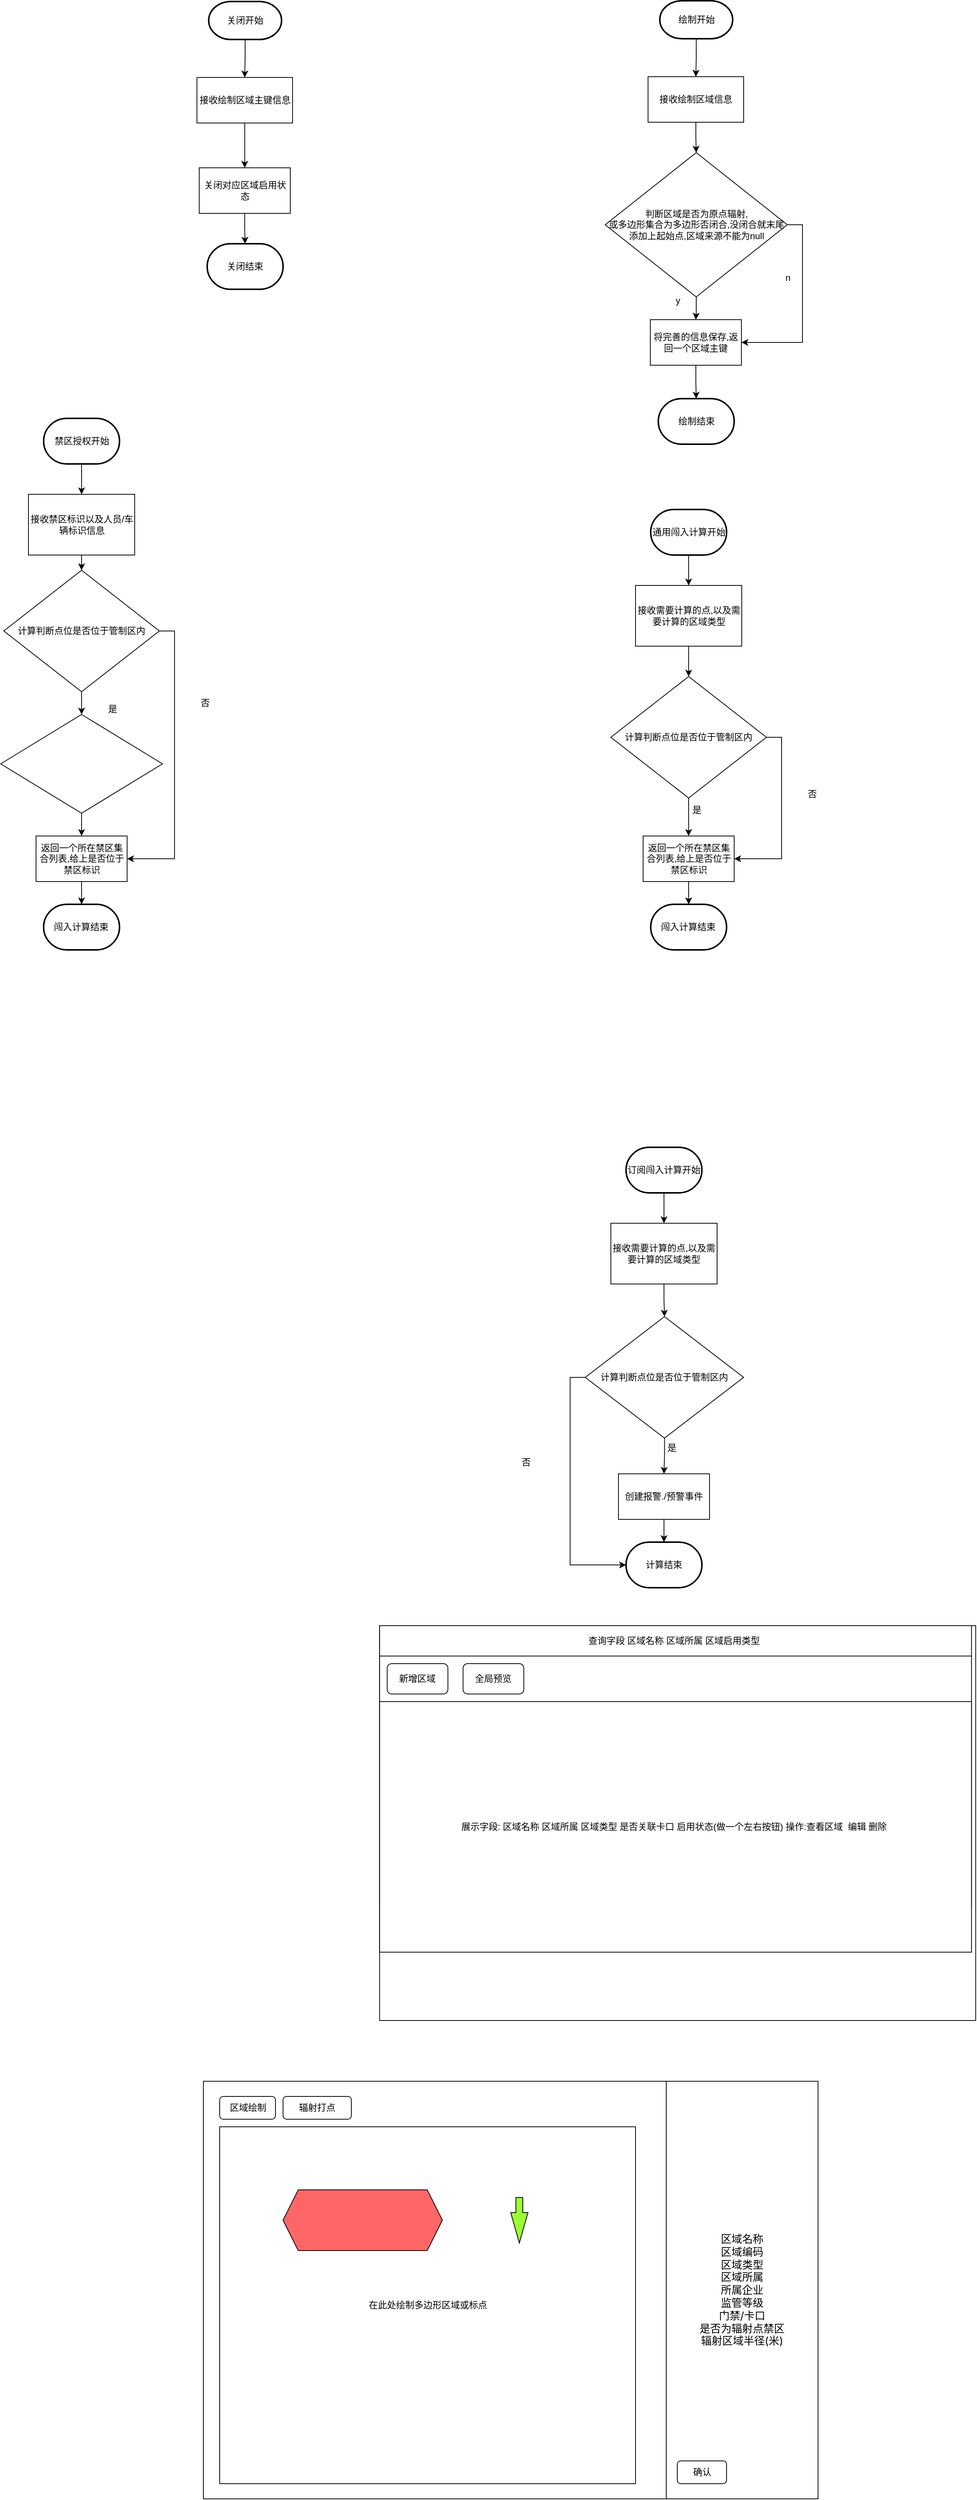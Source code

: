 <mxfile version="24.4.0" type="github">
  <diagram name="第 1 页" id="MwQK_PsTrnuAOYf0lSXi">
    <mxGraphModel dx="2514" dy="2047" grid="1" gridSize="10" guides="1" tooltips="1" connect="1" arrows="1" fold="1" page="1" pageScale="1" pageWidth="827" pageHeight="1169" math="0" shadow="0">
      <root>
        <mxCell id="0" />
        <mxCell id="1" parent="0" />
        <mxCell id="HWDHlVqQiTKd7jb5pM2E-58" style="edgeStyle=orthogonalEdgeStyle;rounded=0;orthogonalLoop=1;jettySize=auto;html=1;exitX=0.5;exitY=1;exitDx=0;exitDy=0;exitPerimeter=0;" parent="1" source="HWDHlVqQiTKd7jb5pM2E-1" target="HWDHlVqQiTKd7jb5pM2E-4" edge="1">
          <mxGeometry relative="1" as="geometry" />
        </mxCell>
        <mxCell id="HWDHlVqQiTKd7jb5pM2E-1" value="绘制开始" style="strokeWidth=2;html=1;shape=mxgraph.flowchart.terminator;whiteSpace=wrap;" parent="1" vertex="1">
          <mxGeometry x="366.5" width="96" height="50" as="geometry" />
        </mxCell>
        <mxCell id="HWDHlVqQiTKd7jb5pM2E-5" style="edgeStyle=orthogonalEdgeStyle;rounded=0;orthogonalLoop=1;jettySize=auto;html=1;exitX=0.5;exitY=1;exitDx=0;exitDy=0;" parent="1" source="HWDHlVqQiTKd7jb5pM2E-4" target="HWDHlVqQiTKd7jb5pM2E-6" edge="1">
          <mxGeometry relative="1" as="geometry">
            <mxPoint x="414" y="220" as="targetPoint" />
          </mxGeometry>
        </mxCell>
        <mxCell id="HWDHlVqQiTKd7jb5pM2E-4" value="接收绘制区域信息" style="rounded=0;whiteSpace=wrap;html=1;" parent="1" vertex="1">
          <mxGeometry x="351" y="100" width="126" height="60" as="geometry" />
        </mxCell>
        <mxCell id="HWDHlVqQiTKd7jb5pM2E-8" style="edgeStyle=orthogonalEdgeStyle;rounded=0;orthogonalLoop=1;jettySize=auto;html=1;exitX=0.5;exitY=1;exitDx=0;exitDy=0;" parent="1" source="HWDHlVqQiTKd7jb5pM2E-6" target="HWDHlVqQiTKd7jb5pM2E-9" edge="1">
          <mxGeometry relative="1" as="geometry">
            <mxPoint x="414.333" y="330" as="targetPoint" />
          </mxGeometry>
        </mxCell>
        <mxCell id="HWDHlVqQiTKd7jb5pM2E-12" style="edgeStyle=orthogonalEdgeStyle;rounded=0;orthogonalLoop=1;jettySize=auto;html=1;exitX=1;exitY=0.5;exitDx=0;exitDy=0;entryX=1;entryY=0.5;entryDx=0;entryDy=0;" parent="1" source="HWDHlVqQiTKd7jb5pM2E-6" target="HWDHlVqQiTKd7jb5pM2E-9" edge="1">
          <mxGeometry relative="1" as="geometry" />
        </mxCell>
        <mxCell id="HWDHlVqQiTKd7jb5pM2E-6" value="判断区域是否为原点辐射,&lt;div&gt;或多边形集合为多边形否闭合,没闭合就末尾添加上起始点,区域来源不能为null&lt;/div&gt;" style="rhombus;whiteSpace=wrap;html=1;" parent="1" vertex="1">
          <mxGeometry x="294.5" y="200" width="240" height="190" as="geometry" />
        </mxCell>
        <mxCell id="HWDHlVqQiTKd7jb5pM2E-14" style="edgeStyle=orthogonalEdgeStyle;rounded=0;orthogonalLoop=1;jettySize=auto;html=1;exitX=0.5;exitY=1;exitDx=0;exitDy=0;" parent="1" source="HWDHlVqQiTKd7jb5pM2E-9" target="HWDHlVqQiTKd7jb5pM2E-15" edge="1">
          <mxGeometry relative="1" as="geometry">
            <mxPoint x="414.333" y="440" as="targetPoint" />
          </mxGeometry>
        </mxCell>
        <mxCell id="HWDHlVqQiTKd7jb5pM2E-9" value="将完善的信息保存,返回一个区域主键" style="rounded=0;whiteSpace=wrap;html=1;" parent="1" vertex="1">
          <mxGeometry x="354.003" y="420" width="120" height="60" as="geometry" />
        </mxCell>
        <mxCell id="HWDHlVqQiTKd7jb5pM2E-10" value="y" style="text;html=1;align=center;verticalAlign=middle;resizable=0;points=[];autosize=1;strokeColor=none;fillColor=none;" parent="1" vertex="1">
          <mxGeometry x="375" y="380" width="30" height="30" as="geometry" />
        </mxCell>
        <mxCell id="HWDHlVqQiTKd7jb5pM2E-13" value="n" style="text;html=1;align=center;verticalAlign=middle;resizable=0;points=[];autosize=1;strokeColor=none;fillColor=none;" parent="1" vertex="1">
          <mxGeometry x="520" y="350" width="30" height="30" as="geometry" />
        </mxCell>
        <mxCell id="HWDHlVqQiTKd7jb5pM2E-15" value="绘制结束" style="strokeWidth=2;html=1;shape=mxgraph.flowchart.terminator;whiteSpace=wrap;" parent="1" vertex="1">
          <mxGeometry x="364.503" y="524" width="100" height="60" as="geometry" />
        </mxCell>
        <mxCell id="HWDHlVqQiTKd7jb5pM2E-21" style="edgeStyle=orthogonalEdgeStyle;rounded=0;orthogonalLoop=1;jettySize=auto;html=1;exitX=0.5;exitY=1;exitDx=0;exitDy=0;exitPerimeter=0;" parent="1" source="HWDHlVqQiTKd7jb5pM2E-20" target="HWDHlVqQiTKd7jb5pM2E-22" edge="1">
          <mxGeometry relative="1" as="geometry">
            <mxPoint x="404.667" y="770" as="targetPoint" />
          </mxGeometry>
        </mxCell>
        <mxCell id="HWDHlVqQiTKd7jb5pM2E-20" value="通用闯入计算开始" style="strokeWidth=2;html=1;shape=mxgraph.flowchart.terminator;whiteSpace=wrap;" parent="1" vertex="1">
          <mxGeometry x="354.5" y="670" width="100" height="60" as="geometry" />
        </mxCell>
        <mxCell id="HWDHlVqQiTKd7jb5pM2E-23" style="edgeStyle=orthogonalEdgeStyle;rounded=0;orthogonalLoop=1;jettySize=auto;html=1;exitX=0.5;exitY=1;exitDx=0;exitDy=0;" parent="1" source="HWDHlVqQiTKd7jb5pM2E-22" target="HWDHlVqQiTKd7jb5pM2E-26" edge="1">
          <mxGeometry relative="1" as="geometry">
            <mxPoint x="404.667" y="890" as="targetPoint" />
          </mxGeometry>
        </mxCell>
        <mxCell id="HWDHlVqQiTKd7jb5pM2E-22" value="接收需要计算的点,以及需要计算的区域类型" style="rounded=0;whiteSpace=wrap;html=1;" parent="1" vertex="1">
          <mxGeometry x="334.5" y="770" width="140" height="80" as="geometry" />
        </mxCell>
        <mxCell id="HWDHlVqQiTKd7jb5pM2E-28" value="" style="edgeStyle=orthogonalEdgeStyle;rounded=0;orthogonalLoop=1;jettySize=auto;html=1;" parent="1" source="HWDHlVqQiTKd7jb5pM2E-26" target="HWDHlVqQiTKd7jb5pM2E-27" edge="1">
          <mxGeometry relative="1" as="geometry" />
        </mxCell>
        <mxCell id="HWDHlVqQiTKd7jb5pM2E-30" style="edgeStyle=orthogonalEdgeStyle;rounded=0;orthogonalLoop=1;jettySize=auto;html=1;exitX=1;exitY=0.5;exitDx=0;exitDy=0;entryX=1;entryY=0.5;entryDx=0;entryDy=0;" parent="1" source="HWDHlVqQiTKd7jb5pM2E-26" target="HWDHlVqQiTKd7jb5pM2E-27" edge="1">
          <mxGeometry relative="1" as="geometry" />
        </mxCell>
        <mxCell id="HWDHlVqQiTKd7jb5pM2E-26" value="计算判断点位是否位于管制区内" style="rhombus;whiteSpace=wrap;html=1;" parent="1" vertex="1">
          <mxGeometry x="302" y="890" width="205" height="160" as="geometry" />
        </mxCell>
        <mxCell id="HWDHlVqQiTKd7jb5pM2E-32" style="edgeStyle=orthogonalEdgeStyle;rounded=0;orthogonalLoop=1;jettySize=auto;html=1;exitX=0.5;exitY=1;exitDx=0;exitDy=0;" parent="1" source="HWDHlVqQiTKd7jb5pM2E-27" target="HWDHlVqQiTKd7jb5pM2E-33" edge="1">
          <mxGeometry relative="1" as="geometry">
            <mxPoint x="404.667" y="1210.0" as="targetPoint" />
          </mxGeometry>
        </mxCell>
        <mxCell id="HWDHlVqQiTKd7jb5pM2E-27" value="返回一个所在禁区集合列表,给上是否位于禁区标识" style="whiteSpace=wrap;html=1;" parent="1" vertex="1">
          <mxGeometry x="344.5" y="1100" width="120" height="60" as="geometry" />
        </mxCell>
        <mxCell id="HWDHlVqQiTKd7jb5pM2E-29" value="是&lt;div&gt;&lt;br&gt;&lt;/div&gt;" style="text;html=1;align=center;verticalAlign=middle;resizable=0;points=[];autosize=1;strokeColor=none;fillColor=none;" parent="1" vertex="1">
          <mxGeometry x="394.5" y="1053" width="40" height="40" as="geometry" />
        </mxCell>
        <mxCell id="HWDHlVqQiTKd7jb5pM2E-31" value="否" style="text;html=1;align=center;verticalAlign=middle;resizable=0;points=[];autosize=1;strokeColor=none;fillColor=none;" parent="1" vertex="1">
          <mxGeometry x="546.5" y="1030" width="40" height="30" as="geometry" />
        </mxCell>
        <mxCell id="HWDHlVqQiTKd7jb5pM2E-33" value="闯入计算结束" style="strokeWidth=2;html=1;shape=mxgraph.flowchart.terminator;whiteSpace=wrap;" parent="1" vertex="1">
          <mxGeometry x="354.497" y="1190.0" width="100" height="60" as="geometry" />
        </mxCell>
        <mxCell id="kHAz-CfNLVTGYXqm2shz-12" style="edgeStyle=orthogonalEdgeStyle;rounded=0;orthogonalLoop=1;jettySize=auto;html=1;exitX=0.5;exitY=1;exitDx=0;exitDy=0;exitPerimeter=0;" edge="1" parent="1" source="kHAz-CfNLVTGYXqm2shz-13" target="kHAz-CfNLVTGYXqm2shz-15">
          <mxGeometry relative="1" as="geometry">
            <mxPoint x="372.167" y="1610" as="targetPoint" />
          </mxGeometry>
        </mxCell>
        <mxCell id="kHAz-CfNLVTGYXqm2shz-13" value="订阅闯入计算开始" style="strokeWidth=2;html=1;shape=mxgraph.flowchart.terminator;whiteSpace=wrap;" vertex="1" parent="1">
          <mxGeometry x="322" y="1510" width="100" height="60" as="geometry" />
        </mxCell>
        <mxCell id="kHAz-CfNLVTGYXqm2shz-14" style="edgeStyle=orthogonalEdgeStyle;rounded=0;orthogonalLoop=1;jettySize=auto;html=1;exitX=0.5;exitY=1;exitDx=0;exitDy=0;" edge="1" parent="1" source="kHAz-CfNLVTGYXqm2shz-15" target="kHAz-CfNLVTGYXqm2shz-18">
          <mxGeometry relative="1" as="geometry">
            <mxPoint x="372.167" y="1730" as="targetPoint" />
          </mxGeometry>
        </mxCell>
        <mxCell id="kHAz-CfNLVTGYXqm2shz-15" value="接收需要计算的点,以及需要计算的区域类型" style="rounded=0;whiteSpace=wrap;html=1;" vertex="1" parent="1">
          <mxGeometry x="302" y="1610" width="140" height="80" as="geometry" />
        </mxCell>
        <mxCell id="kHAz-CfNLVTGYXqm2shz-16" value="" style="edgeStyle=orthogonalEdgeStyle;rounded=0;orthogonalLoop=1;jettySize=auto;html=1;" edge="1" parent="1" source="kHAz-CfNLVTGYXqm2shz-18" target="kHAz-CfNLVTGYXqm2shz-20">
          <mxGeometry relative="1" as="geometry" />
        </mxCell>
        <mxCell id="kHAz-CfNLVTGYXqm2shz-18" value="计算判断点位是否位于管制区内" style="rhombus;whiteSpace=wrap;html=1;" vertex="1" parent="1">
          <mxGeometry x="268.25" y="1733" width="208.75" height="160" as="geometry" />
        </mxCell>
        <mxCell id="kHAz-CfNLVTGYXqm2shz-19" style="edgeStyle=orthogonalEdgeStyle;rounded=0;orthogonalLoop=1;jettySize=auto;html=1;exitX=0.5;exitY=1;exitDx=0;exitDy=0;" edge="1" parent="1" source="kHAz-CfNLVTGYXqm2shz-20" target="kHAz-CfNLVTGYXqm2shz-22">
          <mxGeometry relative="1" as="geometry">
            <mxPoint x="372.167" y="2050" as="targetPoint" />
          </mxGeometry>
        </mxCell>
        <mxCell id="kHAz-CfNLVTGYXqm2shz-20" value="创建报警./预警事件" style="whiteSpace=wrap;html=1;" vertex="1" parent="1">
          <mxGeometry x="312" y="1940" width="120" height="60" as="geometry" />
        </mxCell>
        <mxCell id="kHAz-CfNLVTGYXqm2shz-21" value="是&lt;div&gt;&lt;br&gt;&lt;/div&gt;" style="text;html=1;align=center;verticalAlign=middle;resizable=0;points=[];autosize=1;strokeColor=none;fillColor=none;" vertex="1" parent="1">
          <mxGeometry x="362" y="1893" width="40" height="40" as="geometry" />
        </mxCell>
        <mxCell id="kHAz-CfNLVTGYXqm2shz-22" value="计算结束" style="strokeWidth=2;html=1;shape=mxgraph.flowchart.terminator;whiteSpace=wrap;" vertex="1" parent="1">
          <mxGeometry x="321.997" y="2030.0" width="100" height="60" as="geometry" />
        </mxCell>
        <mxCell id="kHAz-CfNLVTGYXqm2shz-24" style="edgeStyle=orthogonalEdgeStyle;rounded=0;orthogonalLoop=1;jettySize=auto;html=1;exitX=0;exitY=0.5;exitDx=0;exitDy=0;entryX=0;entryY=0.5;entryDx=0;entryDy=0;entryPerimeter=0;" edge="1" parent="1" source="kHAz-CfNLVTGYXqm2shz-18" target="kHAz-CfNLVTGYXqm2shz-22">
          <mxGeometry relative="1" as="geometry" />
        </mxCell>
        <mxCell id="kHAz-CfNLVTGYXqm2shz-25" value="否" style="text;html=1;align=center;verticalAlign=middle;resizable=0;points=[];autosize=1;strokeColor=none;fillColor=none;" vertex="1" parent="1">
          <mxGeometry x="170" y="1910" width="40" height="30" as="geometry" />
        </mxCell>
        <mxCell id="kHAz-CfNLVTGYXqm2shz-46" value="" style="rounded=0;whiteSpace=wrap;html=1;" vertex="1" parent="1">
          <mxGeometry x="-2.75" y="2140" width="785.5" height="520" as="geometry" />
        </mxCell>
        <mxCell id="kHAz-CfNLVTGYXqm2shz-48" value="查询字段 区域名称 区域所属 区域启用类型&amp;nbsp;" style="rounded=0;whiteSpace=wrap;html=1;" vertex="1" parent="1">
          <mxGeometry x="-2.75" y="2140" width="780" height="40" as="geometry" />
        </mxCell>
        <mxCell id="kHAz-CfNLVTGYXqm2shz-49" value="" style="rounded=0;whiteSpace=wrap;html=1;" vertex="1" parent="1">
          <mxGeometry x="-2.75" y="2180" width="780" height="330" as="geometry" />
        </mxCell>
        <mxCell id="kHAz-CfNLVTGYXqm2shz-50" value="展示字段: 区域名称 区域所属 区域类型 是否关联卡口 启用状态(做一个左右按钮) 操作:查看区域&amp;nbsp; 编辑 删除&amp;nbsp;" style="rounded=0;whiteSpace=wrap;html=1;" vertex="1" parent="1">
          <mxGeometry x="-2.75" y="2240" width="780" height="330" as="geometry" />
        </mxCell>
        <mxCell id="kHAz-CfNLVTGYXqm2shz-53" value="新增区域" style="rounded=1;whiteSpace=wrap;html=1;" vertex="1" parent="1">
          <mxGeometry x="7.25" y="2190" width="80" height="40" as="geometry" />
        </mxCell>
        <mxCell id="kHAz-CfNLVTGYXqm2shz-54" value="全局预览" style="rounded=1;whiteSpace=wrap;html=1;" vertex="1" parent="1">
          <mxGeometry x="107.25" y="2190" width="80" height="40" as="geometry" />
        </mxCell>
        <mxCell id="kHAz-CfNLVTGYXqm2shz-55" value="" style="rounded=0;whiteSpace=wrap;html=1;" vertex="1" parent="1">
          <mxGeometry x="-235" y="2740" width="610" height="550" as="geometry" />
        </mxCell>
        <mxCell id="kHAz-CfNLVTGYXqm2shz-56" value="&lt;span style=&quot;font-family: &amp;quot;SF Pro Display&amp;quot;, -apple-system, BlinkMacSystemFont, &amp;quot;Segoe Ul&amp;quot;, &amp;quot;PingFang SC&amp;quot;, &amp;quot;Hiragino Sans GB&amp;quot;, &amp;quot;Microsoft YaHei&amp;quot;, &amp;quot;Helvetica Neue&amp;quot;, Helvetica, Arial, sans-serif; font-size: 14px; text-align: start; white-space-collapse: preserve; background-color: rgb(255, 255, 255);&quot;&gt;区域名称&lt;br&gt;区域编码&lt;br&gt;区域类型&lt;br&gt;区域所属&lt;br&gt;所属企业&lt;br&gt;监管等级&lt;br&gt;门禁/卡口&lt;br&gt;是否为辐射点禁区&lt;br&gt;辐射区域半径(米)&lt;/span&gt;" style="rounded=0;whiteSpace=wrap;html=1;" vertex="1" parent="1">
          <mxGeometry x="375" y="2740" width="200" height="550" as="geometry" />
        </mxCell>
        <mxCell id="kHAz-CfNLVTGYXqm2shz-57" value="&lt;br class=&quot;Apple-interchange-newline&quot;&gt;" style="text;whiteSpace=wrap;html=1;" vertex="1" parent="1">
          <mxGeometry x="460" y="3070" width="30" height="40" as="geometry" />
        </mxCell>
        <mxCell id="kHAz-CfNLVTGYXqm2shz-58" value="确认" style="rounded=1;whiteSpace=wrap;html=1;" vertex="1" parent="1">
          <mxGeometry x="389.5" y="3240" width="65" height="30" as="geometry" />
        </mxCell>
        <mxCell id="kHAz-CfNLVTGYXqm2shz-59" value="在此处绘制多边形区域或标点" style="rounded=0;whiteSpace=wrap;html=1;" vertex="1" parent="1">
          <mxGeometry x="-213.5" y="2800" width="548" height="470" as="geometry" />
        </mxCell>
        <mxCell id="kHAz-CfNLVTGYXqm2shz-61" value="" style="shape=hexagon;perimeter=hexagonPerimeter2;whiteSpace=wrap;html=1;fixedSize=1;fillColor=#FF6666;" vertex="1" parent="1">
          <mxGeometry x="-130" y="2883" width="210" height="80" as="geometry" />
        </mxCell>
        <mxCell id="kHAz-CfNLVTGYXqm2shz-62" value="" style="html=1;shadow=0;dashed=0;align=center;verticalAlign=middle;shape=mxgraph.arrows2.arrow;dy=0.6;dx=40;direction=south;notch=0;fillColor=#99FF33;" vertex="1" parent="1">
          <mxGeometry x="170" y="2893" width="22.75" height="60" as="geometry" />
        </mxCell>
        <mxCell id="kHAz-CfNLVTGYXqm2shz-63" value="区域绘制" style="rounded=1;whiteSpace=wrap;html=1;" vertex="1" parent="1">
          <mxGeometry x="-213.5" y="2760" width="73.5" height="30" as="geometry" />
        </mxCell>
        <mxCell id="kHAz-CfNLVTGYXqm2shz-64" value="辐射打点" style="rounded=1;whiteSpace=wrap;html=1;" vertex="1" parent="1">
          <mxGeometry x="-130" y="2760" width="90" height="30" as="geometry" />
        </mxCell>
        <mxCell id="kHAz-CfNLVTGYXqm2shz-66" style="edgeStyle=orthogonalEdgeStyle;rounded=0;orthogonalLoop=1;jettySize=auto;html=1;exitX=0.5;exitY=1;exitDx=0;exitDy=0;exitPerimeter=0;" edge="1" parent="1" source="kHAz-CfNLVTGYXqm2shz-67" target="kHAz-CfNLVTGYXqm2shz-69">
          <mxGeometry relative="1" as="geometry" />
        </mxCell>
        <mxCell id="kHAz-CfNLVTGYXqm2shz-67" value="关闭开始" style="strokeWidth=2;html=1;shape=mxgraph.flowchart.terminator;whiteSpace=wrap;" vertex="1" parent="1">
          <mxGeometry x="-227.97" y="1" width="96" height="50" as="geometry" />
        </mxCell>
        <mxCell id="kHAz-CfNLVTGYXqm2shz-68" style="edgeStyle=orthogonalEdgeStyle;rounded=0;orthogonalLoop=1;jettySize=auto;html=1;exitX=0.5;exitY=1;exitDx=0;exitDy=0;" edge="1" parent="1" source="kHAz-CfNLVTGYXqm2shz-69" target="kHAz-CfNLVTGYXqm2shz-74">
          <mxGeometry relative="1" as="geometry">
            <mxPoint x="-180" y="201.024" as="targetPoint" />
          </mxGeometry>
        </mxCell>
        <mxCell id="kHAz-CfNLVTGYXqm2shz-69" value="接收绘制区域主键信息" style="rounded=0;whiteSpace=wrap;html=1;" vertex="1" parent="1">
          <mxGeometry x="-243.47" y="101" width="126" height="60" as="geometry" />
        </mxCell>
        <mxCell id="kHAz-CfNLVTGYXqm2shz-73" style="edgeStyle=orthogonalEdgeStyle;rounded=0;orthogonalLoop=1;jettySize=auto;html=1;exitX=0.5;exitY=1;exitDx=0;exitDy=0;" edge="1" parent="1" source="kHAz-CfNLVTGYXqm2shz-74" target="kHAz-CfNLVTGYXqm2shz-77">
          <mxGeometry relative="1" as="geometry">
            <mxPoint x="-180.137" y="441" as="targetPoint" />
          </mxGeometry>
        </mxCell>
        <mxCell id="kHAz-CfNLVTGYXqm2shz-74" value="关闭对应区域启用状态" style="rounded=0;whiteSpace=wrap;html=1;" vertex="1" parent="1">
          <mxGeometry x="-240.467" y="220" width="120" height="60" as="geometry" />
        </mxCell>
        <mxCell id="kHAz-CfNLVTGYXqm2shz-77" value="关闭结束" style="strokeWidth=2;html=1;shape=mxgraph.flowchart.terminator;whiteSpace=wrap;" vertex="1" parent="1">
          <mxGeometry x="-229.967" y="320" width="100" height="60" as="geometry" />
        </mxCell>
        <mxCell id="kHAz-CfNLVTGYXqm2shz-85" style="edgeStyle=orthogonalEdgeStyle;rounded=0;orthogonalLoop=1;jettySize=auto;html=1;exitX=0.5;exitY=1;exitDx=0;exitDy=0;exitPerimeter=0;" edge="1" parent="1" source="kHAz-CfNLVTGYXqm2shz-86" target="kHAz-CfNLVTGYXqm2shz-88">
          <mxGeometry relative="1" as="geometry">
            <mxPoint x="-395.333" y="650" as="targetPoint" />
          </mxGeometry>
        </mxCell>
        <mxCell id="kHAz-CfNLVTGYXqm2shz-86" value="禁区授权开始" style="strokeWidth=2;html=1;shape=mxgraph.flowchart.terminator;whiteSpace=wrap;" vertex="1" parent="1">
          <mxGeometry x="-445.5" y="550" width="100" height="60" as="geometry" />
        </mxCell>
        <mxCell id="kHAz-CfNLVTGYXqm2shz-87" style="edgeStyle=orthogonalEdgeStyle;rounded=0;orthogonalLoop=1;jettySize=auto;html=1;exitX=0.5;exitY=1;exitDx=0;exitDy=0;" edge="1" parent="1" source="kHAz-CfNLVTGYXqm2shz-88" target="kHAz-CfNLVTGYXqm2shz-91">
          <mxGeometry relative="1" as="geometry">
            <mxPoint x="-395.333" y="770" as="targetPoint" />
          </mxGeometry>
        </mxCell>
        <mxCell id="kHAz-CfNLVTGYXqm2shz-88" value="接收禁区标识以及人员/车辆标识信息" style="rounded=0;whiteSpace=wrap;html=1;" vertex="1" parent="1">
          <mxGeometry x="-465.5" y="650" width="140" height="80" as="geometry" />
        </mxCell>
        <mxCell id="kHAz-CfNLVTGYXqm2shz-90" style="edgeStyle=orthogonalEdgeStyle;rounded=0;orthogonalLoop=1;jettySize=auto;html=1;exitX=1;exitY=0.5;exitDx=0;exitDy=0;entryX=1;entryY=0.5;entryDx=0;entryDy=0;" edge="1" parent="1" source="kHAz-CfNLVTGYXqm2shz-91" target="kHAz-CfNLVTGYXqm2shz-93">
          <mxGeometry relative="1" as="geometry" />
        </mxCell>
        <mxCell id="kHAz-CfNLVTGYXqm2shz-97" style="edgeStyle=orthogonalEdgeStyle;rounded=0;orthogonalLoop=1;jettySize=auto;html=1;exitX=0.5;exitY=1;exitDx=0;exitDy=0;" edge="1" parent="1" source="kHAz-CfNLVTGYXqm2shz-91" target="kHAz-CfNLVTGYXqm2shz-99">
          <mxGeometry relative="1" as="geometry">
            <mxPoint x="-395.176" y="970" as="targetPoint" />
          </mxGeometry>
        </mxCell>
        <mxCell id="kHAz-CfNLVTGYXqm2shz-91" value="计算判断点位是否位于管制区内" style="rhombus;whiteSpace=wrap;html=1;" vertex="1" parent="1">
          <mxGeometry x="-498" y="750" width="205" height="160" as="geometry" />
        </mxCell>
        <mxCell id="kHAz-CfNLVTGYXqm2shz-92" style="edgeStyle=orthogonalEdgeStyle;rounded=0;orthogonalLoop=1;jettySize=auto;html=1;exitX=0.5;exitY=1;exitDx=0;exitDy=0;" edge="1" parent="1" source="kHAz-CfNLVTGYXqm2shz-93" target="kHAz-CfNLVTGYXqm2shz-96">
          <mxGeometry relative="1" as="geometry">
            <mxPoint x="-395.333" y="1090.0" as="targetPoint" />
          </mxGeometry>
        </mxCell>
        <mxCell id="kHAz-CfNLVTGYXqm2shz-93" value="返回一个所在禁区集合列表,给上是否位于禁区标识" style="whiteSpace=wrap;html=1;" vertex="1" parent="1">
          <mxGeometry x="-455.5" y="1100" width="120" height="60" as="geometry" />
        </mxCell>
        <mxCell id="kHAz-CfNLVTGYXqm2shz-94" value="是&lt;div&gt;&lt;br&gt;&lt;/div&gt;" style="text;html=1;align=center;verticalAlign=middle;resizable=0;points=[];autosize=1;strokeColor=none;fillColor=none;" vertex="1" parent="1">
          <mxGeometry x="-375.5" y="920" width="40" height="40" as="geometry" />
        </mxCell>
        <mxCell id="kHAz-CfNLVTGYXqm2shz-95" value="否" style="text;html=1;align=center;verticalAlign=middle;resizable=0;points=[];autosize=1;strokeColor=none;fillColor=none;" vertex="1" parent="1">
          <mxGeometry x="-253.5" y="910" width="40" height="30" as="geometry" />
        </mxCell>
        <mxCell id="kHAz-CfNLVTGYXqm2shz-96" value="闯入计算结束" style="strokeWidth=2;html=1;shape=mxgraph.flowchart.terminator;whiteSpace=wrap;" vertex="1" parent="1">
          <mxGeometry x="-445.503" y="1190.0" width="100" height="60" as="geometry" />
        </mxCell>
        <mxCell id="kHAz-CfNLVTGYXqm2shz-100" style="edgeStyle=orthogonalEdgeStyle;rounded=0;orthogonalLoop=1;jettySize=auto;html=1;exitX=0.5;exitY=1;exitDx=0;exitDy=0;" edge="1" parent="1" source="kHAz-CfNLVTGYXqm2shz-99" target="kHAz-CfNLVTGYXqm2shz-93">
          <mxGeometry relative="1" as="geometry" />
        </mxCell>
        <mxCell id="kHAz-CfNLVTGYXqm2shz-99" value="" style="rhombus;whiteSpace=wrap;html=1;" vertex="1" parent="1">
          <mxGeometry x="-502.13" y="940" width="213.25" height="130" as="geometry" />
        </mxCell>
      </root>
    </mxGraphModel>
  </diagram>
</mxfile>
